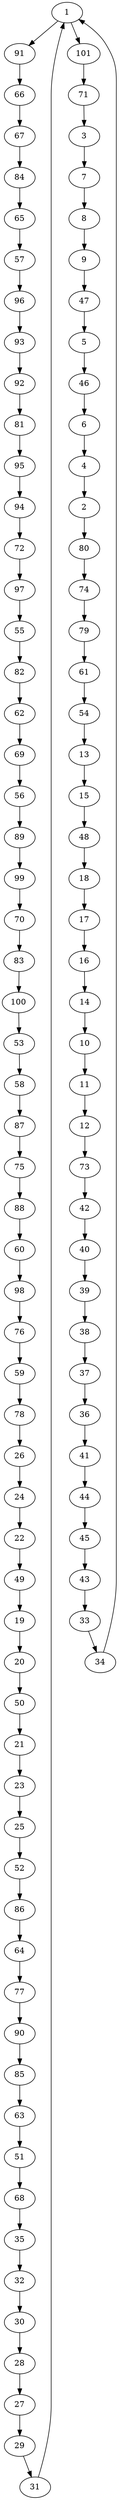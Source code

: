 digraph camion {
	1 -> 91 -> 66 -> 67 -> 84 -> 65 -> 57 -> 96 -> 93 -> 92 -> 81 -> 95 -> 94 -> 72 -> 97 -> 55 -> 82 -> 62 -> 69 -> 56 -> 89 -> 99 -> 70 -> 83 -> 100 -> 53 -> 58 -> 87 -> 75 -> 88 -> 60 -> 98 -> 76 -> 59 -> 78 -> 26 -> 24 -> 22 -> 49 -> 19 -> 20 -> 50 -> 21 -> 23 -> 25 -> 52 -> 86 -> 64 -> 77 -> 90 -> 85 -> 63 -> 51 -> 68 -> 35 -> 32 -> 30 -> 28 -> 27 -> 29 -> 31 -> 1;
	1 -> 101 -> 71 -> 3 -> 7 -> 8 -> 9 -> 47 -> 5 -> 46 -> 6 -> 4 -> 2 -> 80 -> 74 -> 79 -> 61 -> 54 -> 13 -> 15 -> 48 -> 18 -> 17 -> 16 -> 14 -> 10 -> 11 -> 12 -> 73 -> 42 -> 40 -> 39 -> 38 -> 37 -> 36 -> 41 -> 44 -> 45 -> 43 -> 33 -> 34 -> 1;
}